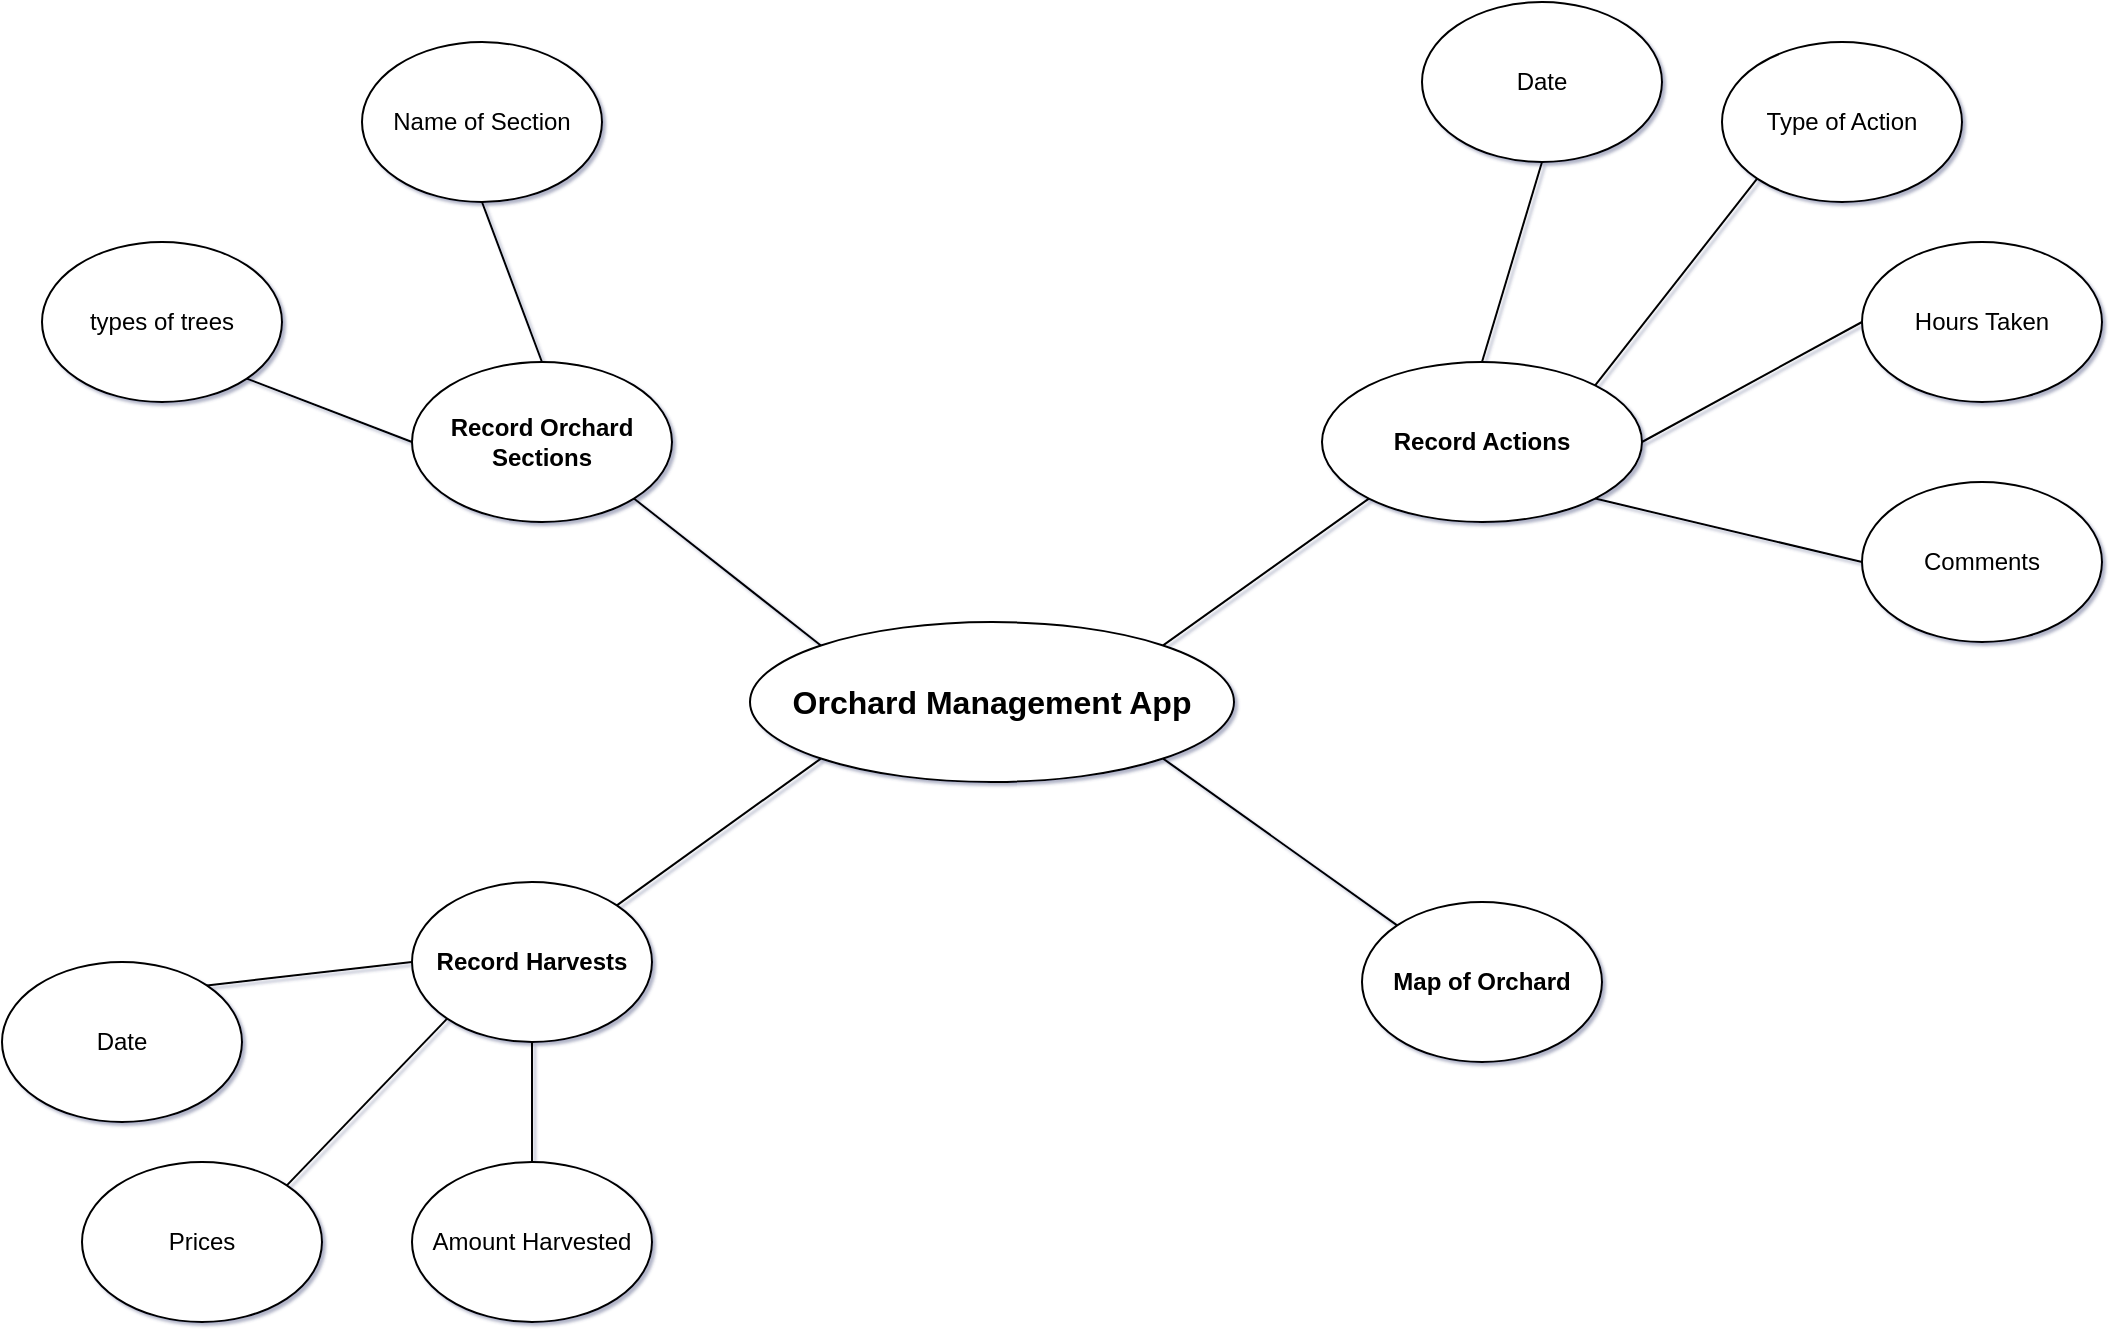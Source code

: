 <mxfile version="12.7.9" type="device"><diagram id="qTYBUFDCoRXEtTqJcv9N" name="Page-1"><mxGraphModel dx="1822" dy="794" grid="0" gridSize="10" guides="0" tooltips="1" connect="1" arrows="1" fold="1" page="0" pageScale="1" pageWidth="850" pageHeight="1100" math="0" shadow="1"><root><mxCell id="0"/><mxCell id="1" parent="0"/><mxCell id="1ssqdc31U5iB5A7Ov2qD-1" value="&lt;b&gt;&lt;font style=&quot;font-size: 16px&quot;&gt;Orchard Management App&lt;/font&gt;&lt;/b&gt;" style="ellipse;whiteSpace=wrap;html=1;" vertex="1" parent="1"><mxGeometry x="304" y="470" width="242" height="80" as="geometry"/></mxCell><mxCell id="1ssqdc31U5iB5A7Ov2qD-2" value="&lt;b&gt;Record Actions&lt;/b&gt;" style="ellipse;whiteSpace=wrap;html=1;" vertex="1" parent="1"><mxGeometry x="590" y="340" width="160" height="80" as="geometry"/></mxCell><mxCell id="1ssqdc31U5iB5A7Ov2qD-3" value="&lt;b&gt;Record Harvests&lt;/b&gt;" style="ellipse;whiteSpace=wrap;html=1;" vertex="1" parent="1"><mxGeometry x="135" y="600" width="120" height="80" as="geometry"/></mxCell><mxCell id="1ssqdc31U5iB5A7Ov2qD-4" value="&lt;b&gt;Record Orchard Sections&lt;/b&gt;" style="ellipse;whiteSpace=wrap;html=1;" vertex="1" parent="1"><mxGeometry x="135" y="340" width="130" height="80" as="geometry"/></mxCell><mxCell id="1ssqdc31U5iB5A7Ov2qD-5" value="types of trees" style="ellipse;whiteSpace=wrap;html=1;" vertex="1" parent="1"><mxGeometry x="-50" y="280" width="120" height="80" as="geometry"/></mxCell><mxCell id="1ssqdc31U5iB5A7Ov2qD-6" value="&lt;b&gt;Map of Orchard&lt;/b&gt;" style="ellipse;whiteSpace=wrap;html=1;" vertex="1" parent="1"><mxGeometry x="610" y="610" width="120" height="80" as="geometry"/></mxCell><mxCell id="1ssqdc31U5iB5A7Ov2qD-7" value="Date" style="ellipse;whiteSpace=wrap;html=1;" vertex="1" parent="1"><mxGeometry x="640" y="160" width="120" height="80" as="geometry"/></mxCell><mxCell id="1ssqdc31U5iB5A7Ov2qD-8" value="Type of Action" style="ellipse;whiteSpace=wrap;html=1;" vertex="1" parent="1"><mxGeometry x="790" y="180" width="120" height="80" as="geometry"/></mxCell><mxCell id="1ssqdc31U5iB5A7Ov2qD-9" value="Hours Taken" style="ellipse;whiteSpace=wrap;html=1;" vertex="1" parent="1"><mxGeometry x="860" y="280" width="120" height="80" as="geometry"/></mxCell><mxCell id="1ssqdc31U5iB5A7Ov2qD-10" value="Comments" style="ellipse;whiteSpace=wrap;html=1;" vertex="1" parent="1"><mxGeometry x="860" y="400" width="120" height="80" as="geometry"/></mxCell><mxCell id="1ssqdc31U5iB5A7Ov2qD-12" value="Date" style="ellipse;whiteSpace=wrap;html=1;" vertex="1" parent="1"><mxGeometry x="-70" y="640" width="120" height="80" as="geometry"/></mxCell><mxCell id="1ssqdc31U5iB5A7Ov2qD-13" value="Prices" style="ellipse;whiteSpace=wrap;html=1;" vertex="1" parent="1"><mxGeometry x="-30" y="740" width="120" height="80" as="geometry"/></mxCell><mxCell id="1ssqdc31U5iB5A7Ov2qD-14" value="Amount Harvested" style="ellipse;whiteSpace=wrap;html=1;" vertex="1" parent="1"><mxGeometry x="135" y="740" width="120" height="80" as="geometry"/></mxCell><mxCell id="1ssqdc31U5iB5A7Ov2qD-15" value="Name of Section" style="ellipse;whiteSpace=wrap;html=1;" vertex="1" parent="1"><mxGeometry x="110" y="180" width="120" height="80" as="geometry"/></mxCell><mxCell id="1ssqdc31U5iB5A7Ov2qD-16" value="" style="endArrow=none;html=1;entryX=0;entryY=1;entryDx=0;entryDy=0;exitX=1;exitY=0;exitDx=0;exitDy=0;" edge="1" parent="1" source="1ssqdc31U5iB5A7Ov2qD-3" target="1ssqdc31U5iB5A7Ov2qD-1"><mxGeometry width="50" height="50" relative="1" as="geometry"><mxPoint x="260" y="600" as="sourcePoint"/><mxPoint x="310" y="550" as="targetPoint"/></mxGeometry></mxCell><mxCell id="1ssqdc31U5iB5A7Ov2qD-17" value="" style="endArrow=none;html=1;entryX=1;entryY=1;entryDx=0;entryDy=0;exitX=0;exitY=0;exitDx=0;exitDy=0;" edge="1" parent="1" source="1ssqdc31U5iB5A7Ov2qD-6" target="1ssqdc31U5iB5A7Ov2qD-1"><mxGeometry width="50" height="50" relative="1" as="geometry"><mxPoint x="520" y="620" as="sourcePoint"/><mxPoint x="570" y="570" as="targetPoint"/></mxGeometry></mxCell><mxCell id="1ssqdc31U5iB5A7Ov2qD-18" value="" style="endArrow=none;html=1;entryX=0;entryY=1;entryDx=0;entryDy=0;exitX=1;exitY=0;exitDx=0;exitDy=0;" edge="1" parent="1" source="1ssqdc31U5iB5A7Ov2qD-1" target="1ssqdc31U5iB5A7Ov2qD-2"><mxGeometry width="50" height="50" relative="1" as="geometry"><mxPoint x="480" y="450" as="sourcePoint"/><mxPoint x="530" y="400" as="targetPoint"/></mxGeometry></mxCell><mxCell id="1ssqdc31U5iB5A7Ov2qD-19" value="" style="endArrow=none;html=1;entryX=0;entryY=0;entryDx=0;entryDy=0;exitX=1;exitY=1;exitDx=0;exitDy=0;" edge="1" parent="1" source="1ssqdc31U5iB5A7Ov2qD-4" target="1ssqdc31U5iB5A7Ov2qD-1"><mxGeometry width="50" height="50" relative="1" as="geometry"><mxPoint x="140" y="500" as="sourcePoint"/><mxPoint x="190" y="450" as="targetPoint"/></mxGeometry></mxCell><mxCell id="1ssqdc31U5iB5A7Ov2qD-20" value="" style="endArrow=none;html=1;entryX=0.5;entryY=1;entryDx=0;entryDy=0;exitX=0.5;exitY=0;exitDx=0;exitDy=0;" edge="1" parent="1" source="1ssqdc31U5iB5A7Ov2qD-4" target="1ssqdc31U5iB5A7Ov2qD-15"><mxGeometry width="50" height="50" relative="1" as="geometry"><mxPoint x="220" y="320" as="sourcePoint"/><mxPoint x="270" y="270" as="targetPoint"/></mxGeometry></mxCell><mxCell id="1ssqdc31U5iB5A7Ov2qD-21" value="" style="endArrow=none;html=1;entryX=0;entryY=0.5;entryDx=0;entryDy=0;exitX=1;exitY=1;exitDx=0;exitDy=0;" edge="1" parent="1" source="1ssqdc31U5iB5A7Ov2qD-5" target="1ssqdc31U5iB5A7Ov2qD-4"><mxGeometry width="50" height="50" relative="1" as="geometry"><mxPoint x="20" y="430" as="sourcePoint"/><mxPoint x="70" y="380" as="targetPoint"/></mxGeometry></mxCell><mxCell id="1ssqdc31U5iB5A7Ov2qD-22" value="" style="endArrow=none;html=1;entryX=0.5;entryY=1;entryDx=0;entryDy=0;exitX=0.5;exitY=0;exitDx=0;exitDy=0;" edge="1" parent="1" source="1ssqdc31U5iB5A7Ov2qD-2" target="1ssqdc31U5iB5A7Ov2qD-7"><mxGeometry width="50" height="50" relative="1" as="geometry"><mxPoint x="560" y="290" as="sourcePoint"/><mxPoint x="610" y="240" as="targetPoint"/></mxGeometry></mxCell><mxCell id="1ssqdc31U5iB5A7Ov2qD-23" value="" style="endArrow=none;html=1;entryX=0;entryY=1;entryDx=0;entryDy=0;exitX=1;exitY=0;exitDx=0;exitDy=0;" edge="1" parent="1" source="1ssqdc31U5iB5A7Ov2qD-2" target="1ssqdc31U5iB5A7Ov2qD-8"><mxGeometry width="50" height="50" relative="1" as="geometry"><mxPoint x="730" y="330" as="sourcePoint"/><mxPoint x="780" y="280" as="targetPoint"/></mxGeometry></mxCell><mxCell id="1ssqdc31U5iB5A7Ov2qD-24" value="" style="endArrow=none;html=1;entryX=0;entryY=0.5;entryDx=0;entryDy=0;exitX=1;exitY=0.5;exitDx=0;exitDy=0;" edge="1" parent="1" source="1ssqdc31U5iB5A7Ov2qD-2" target="1ssqdc31U5iB5A7Ov2qD-9"><mxGeometry width="50" height="50" relative="1" as="geometry"><mxPoint x="800" y="380" as="sourcePoint"/><mxPoint x="850" y="330" as="targetPoint"/></mxGeometry></mxCell><mxCell id="1ssqdc31U5iB5A7Ov2qD-25" value="" style="endArrow=none;html=1;exitX=1;exitY=1;exitDx=0;exitDy=0;entryX=0;entryY=0.5;entryDx=0;entryDy=0;" edge="1" parent="1" source="1ssqdc31U5iB5A7Ov2qD-2" target="1ssqdc31U5iB5A7Ov2qD-10"><mxGeometry width="50" height="50" relative="1" as="geometry"><mxPoint x="760" y="440" as="sourcePoint"/><mxPoint x="810" y="390" as="targetPoint"/></mxGeometry></mxCell><mxCell id="1ssqdc31U5iB5A7Ov2qD-26" value="" style="endArrow=none;html=1;entryX=0.5;entryY=1;entryDx=0;entryDy=0;exitX=0.5;exitY=0;exitDx=0;exitDy=0;" edge="1" parent="1" source="1ssqdc31U5iB5A7Ov2qD-14" target="1ssqdc31U5iB5A7Ov2qD-3"><mxGeometry width="50" height="50" relative="1" as="geometry"><mxPoint x="260" y="730" as="sourcePoint"/><mxPoint x="310" y="680" as="targetPoint"/></mxGeometry></mxCell><mxCell id="1ssqdc31U5iB5A7Ov2qD-27" value="" style="endArrow=none;html=1;entryX=0;entryY=0.5;entryDx=0;entryDy=0;exitX=1;exitY=0;exitDx=0;exitDy=0;" edge="1" parent="1" source="1ssqdc31U5iB5A7Ov2qD-12" target="1ssqdc31U5iB5A7Ov2qD-3"><mxGeometry width="50" height="50" relative="1" as="geometry"><mxPoint x="60" y="630" as="sourcePoint"/><mxPoint x="100" y="630" as="targetPoint"/></mxGeometry></mxCell><mxCell id="1ssqdc31U5iB5A7Ov2qD-28" value="" style="endArrow=none;html=1;entryX=0;entryY=1;entryDx=0;entryDy=0;exitX=1;exitY=0;exitDx=0;exitDy=0;" edge="1" parent="1" source="1ssqdc31U5iB5A7Ov2qD-13" target="1ssqdc31U5iB5A7Ov2qD-3"><mxGeometry width="50" height="50" relative="1" as="geometry"><mxPoint x="90" y="750" as="sourcePoint"/><mxPoint x="140" y="700" as="targetPoint"/></mxGeometry></mxCell></root></mxGraphModel></diagram></mxfile>